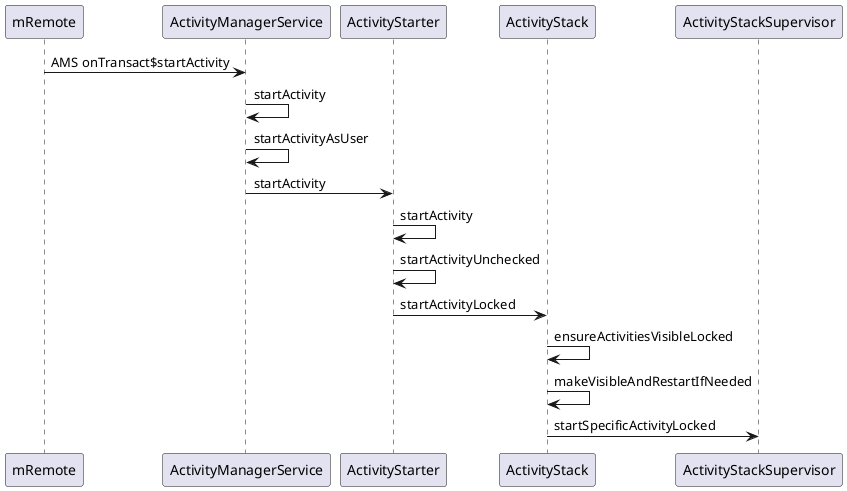 @startuml
/'Alice -> Bob: Authentication Request
Bob --> Alice: Authentication Response

Alice -> Bob: Another authentication Request
Alice <-- Bob: another authentication Response'/

/'ActivityManagerService extends IActivityManager.Stub
   so  IActivityManager.Stub == ActivityManagerService
'/
mRemote -> ActivityManagerService:AMS onTransact$startActivity
ActivityManagerService -> ActivityManagerService:startActivity
ActivityManagerService -> ActivityManagerService: startActivityAsUser
ActivityManagerService -> ActivityStarter: startActivity
ActivityStarter -> ActivityStarter: startActivity
ActivityStarter -> ActivityStarter: startActivityUnchecked
ActivityStarter -> ActivityStack: startActivityLocked
ActivityStack -> ActivityStack: ensureActivitiesVisibleLocked
ActivityStack -> ActivityStack: makeVisibleAndRestartIfNeeded

ActivityStack->ActivityStackSupervisor:startSpecificActivityLocked
@enduml
